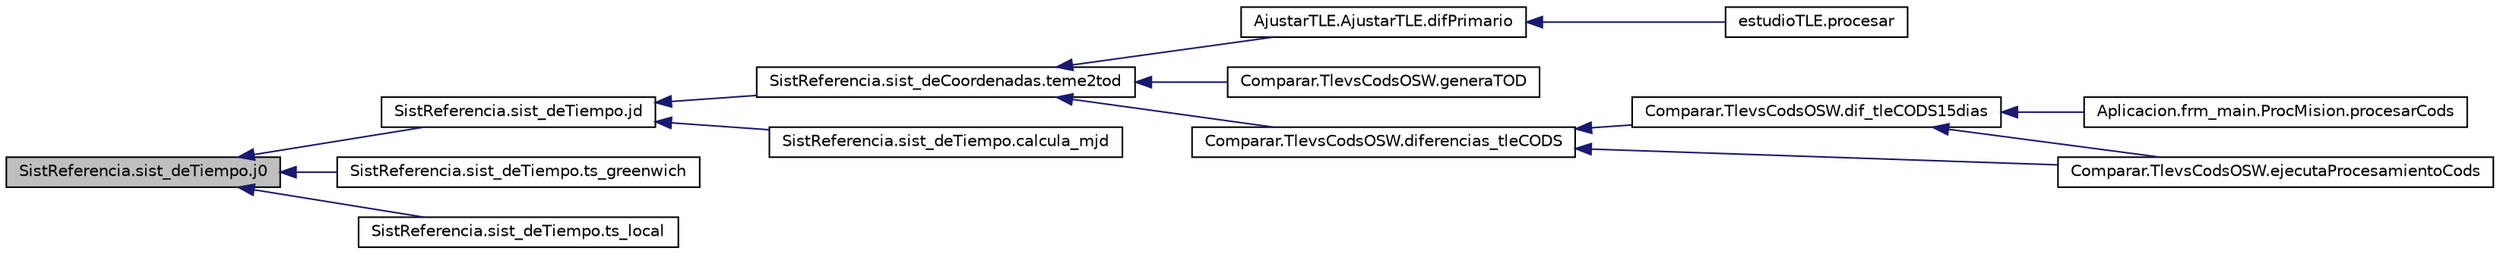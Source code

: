 digraph G
{
  edge [fontname="Helvetica",fontsize="10",labelfontname="Helvetica",labelfontsize="10"];
  node [fontname="Helvetica",fontsize="10",shape=record];
  rankdir="LR";
  Node1 [label="SistReferencia.sist_deTiempo.j0",height=0.2,width=0.4,color="black", fillcolor="grey75", style="filled" fontcolor="black"];
  Node1 -> Node2 [dir="back",color="midnightblue",fontsize="10",style="solid"];
  Node2 [label="SistReferencia.sist_deTiempo.jd",height=0.2,width=0.4,color="black", fillcolor="white", style="filled",URL="$namespace_sist_referencia_1_1sist__de_tiempo.html#a4bce296a4c0b68be2d00dd41b0f84198"];
  Node2 -> Node3 [dir="back",color="midnightblue",fontsize="10",style="solid"];
  Node3 [label="SistReferencia.sist_deCoordenadas.teme2tod",height=0.2,width=0.4,color="black", fillcolor="white", style="filled",URL="$namespace_sist_referencia_1_1sist__de_coordenadas.html#aee17184e86131336dd2574ead19d91cc"];
  Node3 -> Node4 [dir="back",color="midnightblue",fontsize="10",style="solid"];
  Node4 [label="AjustarTLE.AjustarTLE.difPrimario",height=0.2,width=0.4,color="black", fillcolor="white", style="filled",URL="$namespace_ajustar_t_l_e_1_1_ajustar_t_l_e.html#a55606547afe873c79e7365c980522508"];
  Node4 -> Node5 [dir="back",color="midnightblue",fontsize="10",style="solid"];
  Node5 [label="estudioTLE.procesar",height=0.2,width=0.4,color="black", fillcolor="white", style="filled",URL="$namespaceestudio_t_l_e.html#a05f5fb07809e9aed4c1d036c20f31d2d"];
  Node3 -> Node6 [dir="back",color="midnightblue",fontsize="10",style="solid"];
  Node6 [label="Comparar.TlevsCodsOSW.generaTOD",height=0.2,width=0.4,color="black", fillcolor="white", style="filled",URL="$namespace_comparar_1_1_tlevs_cods_o_s_w.html#addec5aabcf3b30ff227ac4f1536fd487"];
  Node3 -> Node7 [dir="back",color="midnightblue",fontsize="10",style="solid"];
  Node7 [label="Comparar.TlevsCodsOSW.diferencias_tleCODS",height=0.2,width=0.4,color="black", fillcolor="white", style="filled",URL="$namespace_comparar_1_1_tlevs_cods_o_s_w.html#ac1b5420da32e09d495acb8c770def128"];
  Node7 -> Node8 [dir="back",color="midnightblue",fontsize="10",style="solid"];
  Node8 [label="Comparar.TlevsCodsOSW.dif_tleCODS15dias",height=0.2,width=0.4,color="black", fillcolor="white", style="filled",URL="$namespace_comparar_1_1_tlevs_cods_o_s_w.html#a6a99a99f88bff2b4a515cba6aa466a88"];
  Node8 -> Node9 [dir="back",color="midnightblue",fontsize="10",style="solid"];
  Node9 [label="Aplicacion.frm_main.ProcMision.procesarCods",height=0.2,width=0.4,color="black", fillcolor="white", style="filled",URL="$class_aplicacion_1_1frm__main_1_1_proc_mision.html#a833aec7ff42fabde02e729e5ab5e5a44"];
  Node8 -> Node10 [dir="back",color="midnightblue",fontsize="10",style="solid"];
  Node10 [label="Comparar.TlevsCodsOSW.ejecutaProcesamientoCods",height=0.2,width=0.4,color="black", fillcolor="white", style="filled",URL="$namespace_comparar_1_1_tlevs_cods_o_s_w.html#aceeb4d968f06abd2e044e25db4fb0585"];
  Node7 -> Node10 [dir="back",color="midnightblue",fontsize="10",style="solid"];
  Node2 -> Node11 [dir="back",color="midnightblue",fontsize="10",style="solid"];
  Node11 [label="SistReferencia.sist_deTiempo.calcula_mjd",height=0.2,width=0.4,color="black", fillcolor="white", style="filled",URL="$namespace_sist_referencia_1_1sist__de_tiempo.html#a9eee590d2ead7f20a9b33ef5b113f19b"];
  Node1 -> Node12 [dir="back",color="midnightblue",fontsize="10",style="solid"];
  Node12 [label="SistReferencia.sist_deTiempo.ts_greenwich",height=0.2,width=0.4,color="black", fillcolor="white", style="filled",URL="$namespace_sist_referencia_1_1sist__de_tiempo.html#aa45ac920a2f9f3fd545721f0bc37b71f"];
  Node1 -> Node13 [dir="back",color="midnightblue",fontsize="10",style="solid"];
  Node13 [label="SistReferencia.sist_deTiempo.ts_local",height=0.2,width=0.4,color="black", fillcolor="white", style="filled",URL="$namespace_sist_referencia_1_1sist__de_tiempo.html#a6f330fd6d3f541d61563da4b6675e778"];
}
